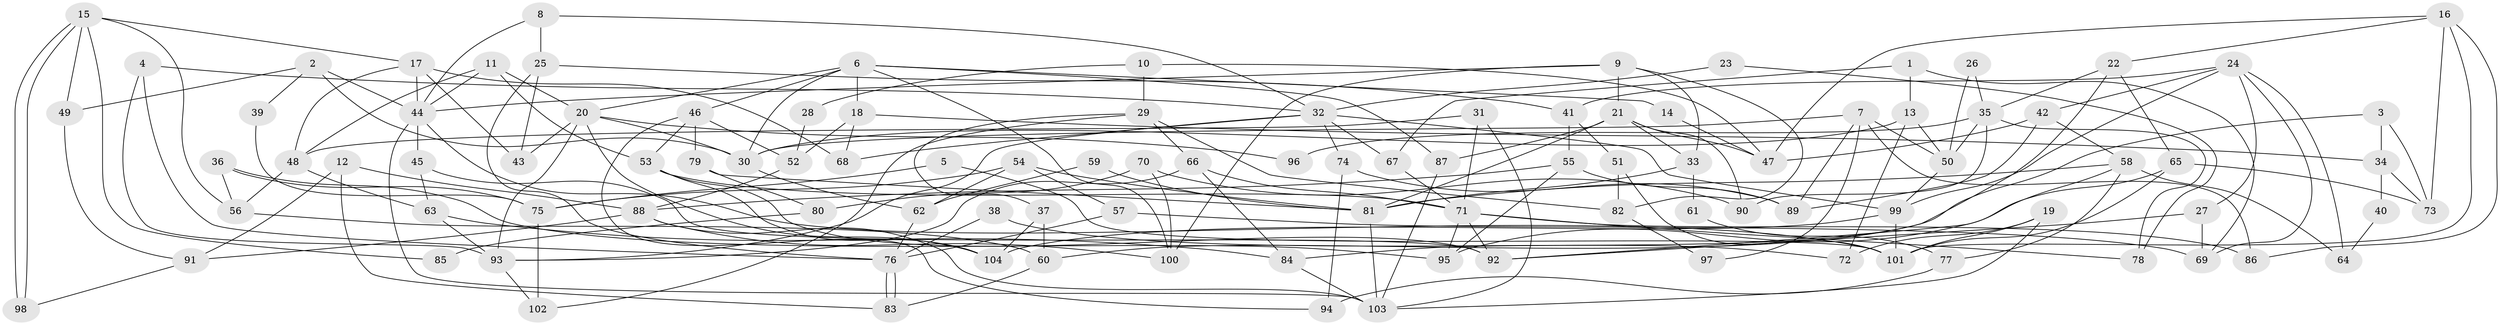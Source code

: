 // coarse degree distribution, {4: 0.16129032258064516, 6: 0.20967741935483872, 5: 0.22580645161290322, 8: 0.06451612903225806, 3: 0.1935483870967742, 2: 0.06451612903225806, 7: 0.03225806451612903, 9: 0.016129032258064516, 10: 0.016129032258064516, 13: 0.016129032258064516}
// Generated by graph-tools (version 1.1) at 2025/37/03/04/25 23:37:08]
// undirected, 104 vertices, 208 edges
graph export_dot {
  node [color=gray90,style=filled];
  1;
  2;
  3;
  4;
  5;
  6;
  7;
  8;
  9;
  10;
  11;
  12;
  13;
  14;
  15;
  16;
  17;
  18;
  19;
  20;
  21;
  22;
  23;
  24;
  25;
  26;
  27;
  28;
  29;
  30;
  31;
  32;
  33;
  34;
  35;
  36;
  37;
  38;
  39;
  40;
  41;
  42;
  43;
  44;
  45;
  46;
  47;
  48;
  49;
  50;
  51;
  52;
  53;
  54;
  55;
  56;
  57;
  58;
  59;
  60;
  61;
  62;
  63;
  64;
  65;
  66;
  67;
  68;
  69;
  70;
  71;
  72;
  73;
  74;
  75;
  76;
  77;
  78;
  79;
  80;
  81;
  82;
  83;
  84;
  85;
  86;
  87;
  88;
  89;
  90;
  91;
  92;
  93;
  94;
  95;
  96;
  97;
  98;
  99;
  100;
  101;
  102;
  103;
  104;
  1 -- 67;
  1 -- 69;
  1 -- 13;
  2 -- 44;
  2 -- 30;
  2 -- 39;
  2 -- 49;
  3 -- 34;
  3 -- 60;
  3 -- 73;
  4 -- 93;
  4 -- 76;
  4 -- 32;
  5 -- 101;
  5 -- 75;
  6 -- 30;
  6 -- 20;
  6 -- 14;
  6 -- 18;
  6 -- 46;
  6 -- 87;
  6 -- 100;
  7 -- 50;
  7 -- 30;
  7 -- 86;
  7 -- 89;
  7 -- 97;
  8 -- 32;
  8 -- 44;
  8 -- 25;
  9 -- 44;
  9 -- 33;
  9 -- 21;
  9 -- 82;
  9 -- 100;
  10 -- 29;
  10 -- 47;
  10 -- 28;
  11 -- 53;
  11 -- 44;
  11 -- 20;
  11 -- 48;
  12 -- 88;
  12 -- 83;
  12 -- 91;
  13 -- 30;
  13 -- 50;
  13 -- 72;
  14 -- 47;
  15 -- 17;
  15 -- 98;
  15 -- 98;
  15 -- 49;
  15 -- 56;
  15 -- 85;
  16 -- 22;
  16 -- 101;
  16 -- 47;
  16 -- 73;
  16 -- 86;
  17 -- 68;
  17 -- 48;
  17 -- 43;
  17 -- 44;
  18 -- 52;
  18 -- 34;
  18 -- 68;
  19 -- 101;
  19 -- 103;
  19 -- 72;
  20 -- 93;
  20 -- 30;
  20 -- 43;
  20 -- 96;
  20 -- 104;
  21 -- 81;
  21 -- 33;
  21 -- 47;
  21 -- 87;
  21 -- 90;
  22 -- 65;
  22 -- 84;
  22 -- 35;
  23 -- 32;
  23 -- 78;
  24 -- 99;
  24 -- 41;
  24 -- 27;
  24 -- 42;
  24 -- 64;
  24 -- 69;
  25 -- 43;
  25 -- 41;
  25 -- 76;
  26 -- 35;
  26 -- 50;
  27 -- 92;
  27 -- 69;
  28 -- 52;
  29 -- 66;
  29 -- 102;
  29 -- 37;
  29 -- 82;
  30 -- 62;
  31 -- 71;
  31 -- 103;
  31 -- 48;
  32 -- 93;
  32 -- 67;
  32 -- 68;
  32 -- 74;
  32 -- 99;
  33 -- 81;
  33 -- 61;
  34 -- 73;
  34 -- 40;
  35 -- 50;
  35 -- 78;
  35 -- 90;
  35 -- 96;
  36 -- 95;
  36 -- 56;
  36 -- 75;
  37 -- 104;
  37 -- 60;
  38 -- 76;
  38 -- 72;
  39 -- 75;
  40 -- 64;
  41 -- 55;
  41 -- 51;
  42 -- 47;
  42 -- 58;
  42 -- 89;
  44 -- 103;
  44 -- 45;
  44 -- 101;
  45 -- 92;
  45 -- 63;
  46 -- 53;
  46 -- 52;
  46 -- 79;
  46 -- 94;
  48 -- 56;
  48 -- 63;
  49 -- 91;
  50 -- 99;
  51 -- 82;
  51 -- 101;
  52 -- 88;
  53 -- 71;
  53 -- 104;
  53 -- 92;
  54 -- 57;
  54 -- 81;
  54 -- 62;
  54 -- 75;
  55 -- 89;
  55 -- 88;
  55 -- 95;
  56 -- 60;
  57 -- 76;
  57 -- 69;
  58 -- 92;
  58 -- 64;
  58 -- 77;
  58 -- 81;
  59 -- 62;
  59 -- 81;
  60 -- 83;
  61 -- 77;
  62 -- 76;
  63 -- 84;
  63 -- 93;
  65 -- 101;
  65 -- 73;
  65 -- 95;
  66 -- 84;
  66 -- 71;
  66 -- 93;
  67 -- 71;
  70 -- 100;
  70 -- 90;
  70 -- 80;
  71 -- 86;
  71 -- 95;
  71 -- 78;
  71 -- 92;
  74 -- 89;
  74 -- 94;
  75 -- 102;
  76 -- 83;
  76 -- 83;
  77 -- 94;
  79 -- 81;
  79 -- 80;
  80 -- 85;
  81 -- 103;
  82 -- 97;
  84 -- 103;
  87 -- 103;
  88 -- 91;
  88 -- 100;
  88 -- 103;
  91 -- 98;
  93 -- 102;
  99 -- 101;
  99 -- 104;
}
